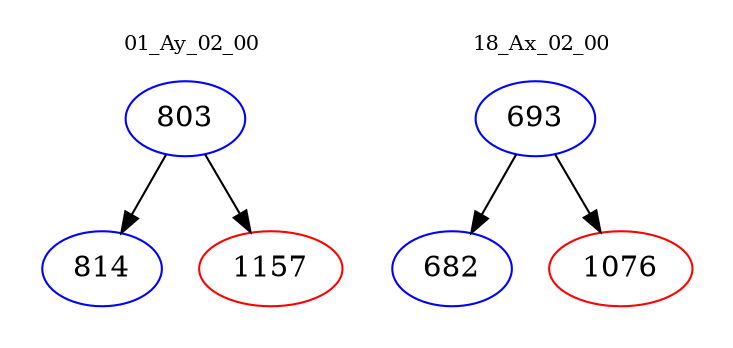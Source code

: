 digraph{
subgraph cluster_0 {
color = white
label = "01_Ay_02_00";
fontsize=10;
T0_803 [label="803", color="blue"]
T0_803 -> T0_814 [color="black"]
T0_814 [label="814", color="blue"]
T0_803 -> T0_1157 [color="black"]
T0_1157 [label="1157", color="red"]
}
subgraph cluster_1 {
color = white
label = "18_Ax_02_00";
fontsize=10;
T1_693 [label="693", color="blue"]
T1_693 -> T1_682 [color="black"]
T1_682 [label="682", color="blue"]
T1_693 -> T1_1076 [color="black"]
T1_1076 [label="1076", color="red"]
}
}
